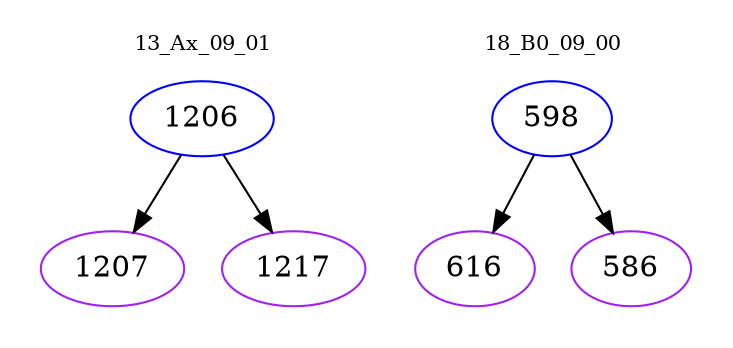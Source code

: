 digraph{
subgraph cluster_0 {
color = white
label = "13_Ax_09_01";
fontsize=10;
T0_1206 [label="1206", color="blue"]
T0_1206 -> T0_1207 [color="black"]
T0_1207 [label="1207", color="purple"]
T0_1206 -> T0_1217 [color="black"]
T0_1217 [label="1217", color="purple"]
}
subgraph cluster_1 {
color = white
label = "18_B0_09_00";
fontsize=10;
T1_598 [label="598", color="blue"]
T1_598 -> T1_616 [color="black"]
T1_616 [label="616", color="purple"]
T1_598 -> T1_586 [color="black"]
T1_586 [label="586", color="purple"]
}
}
